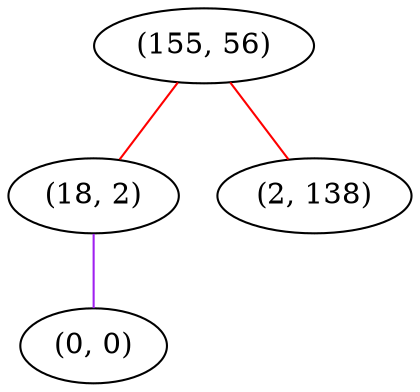 graph "" {
"(155, 56)";
"(18, 2)";
"(0, 0)";
"(2, 138)";
"(155, 56)" -- "(18, 2)"  [color=red, key=0, weight=1];
"(155, 56)" -- "(2, 138)"  [color=red, key=0, weight=1];
"(18, 2)" -- "(0, 0)"  [color=purple, key=0, weight=4];
}
